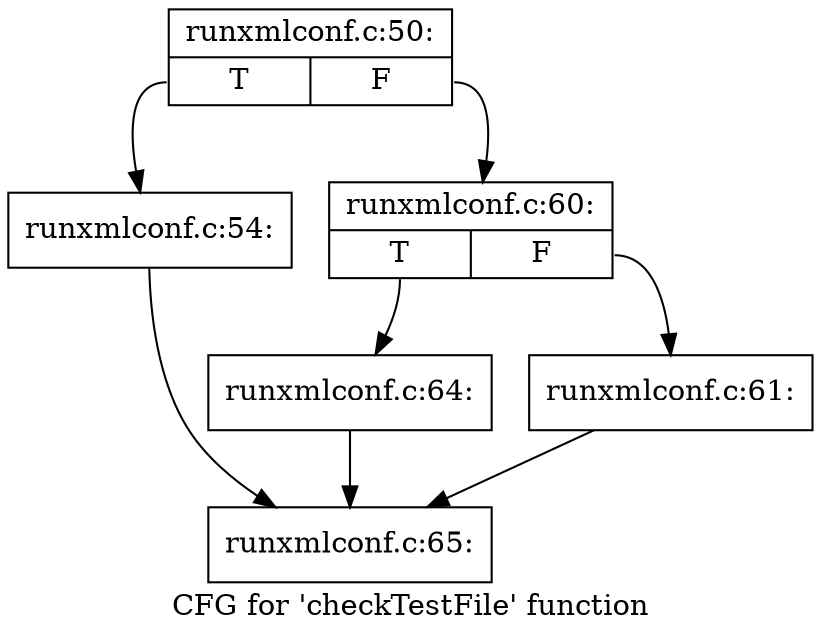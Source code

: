 digraph "CFG for 'checkTestFile' function" {
	label="CFG for 'checkTestFile' function";

	Node0x3c405f0 [shape=record,label="{runxmlconf.c:50:|{<s0>T|<s1>F}}"];
	Node0x3c405f0:s0 -> Node0x3c43310;
	Node0x3c405f0:s1 -> Node0x3c45860;
	Node0x3c43310 [shape=record,label="{runxmlconf.c:54:}"];
	Node0x3c43310 -> Node0x3c437a0;
	Node0x3c45860 [shape=record,label="{runxmlconf.c:60:|{<s0>T|<s1>F}}"];
	Node0x3c45860:s0 -> Node0x3c389f0;
	Node0x3c45860:s1 -> Node0x3c386c0;
	Node0x3c386c0 [shape=record,label="{runxmlconf.c:61:}"];
	Node0x3c386c0 -> Node0x3c437a0;
	Node0x3c389f0 [shape=record,label="{runxmlconf.c:64:}"];
	Node0x3c389f0 -> Node0x3c437a0;
	Node0x3c437a0 [shape=record,label="{runxmlconf.c:65:}"];
}
